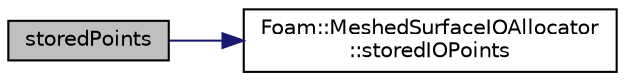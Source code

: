 digraph "storedPoints"
{
  bgcolor="transparent";
  edge [fontname="Helvetica",fontsize="10",labelfontname="Helvetica",labelfontsize="10"];
  node [fontname="Helvetica",fontsize="10",shape=record];
  rankdir="LR";
  Node1 [label="storedPoints",height=0.2,width=0.4,color="black", fillcolor="grey75", style="filled", fontcolor="black"];
  Node1 -> Node2 [color="midnightblue",fontsize="10",style="solid",fontname="Helvetica"];
  Node2 [label="Foam::MeshedSurfaceIOAllocator\l::storedIOPoints",height=0.2,width=0.4,color="black",URL="$a01505.html#a69983b29a92c5212a8c4c8fecf195455",tooltip="Non-const access to the points. "];
}

